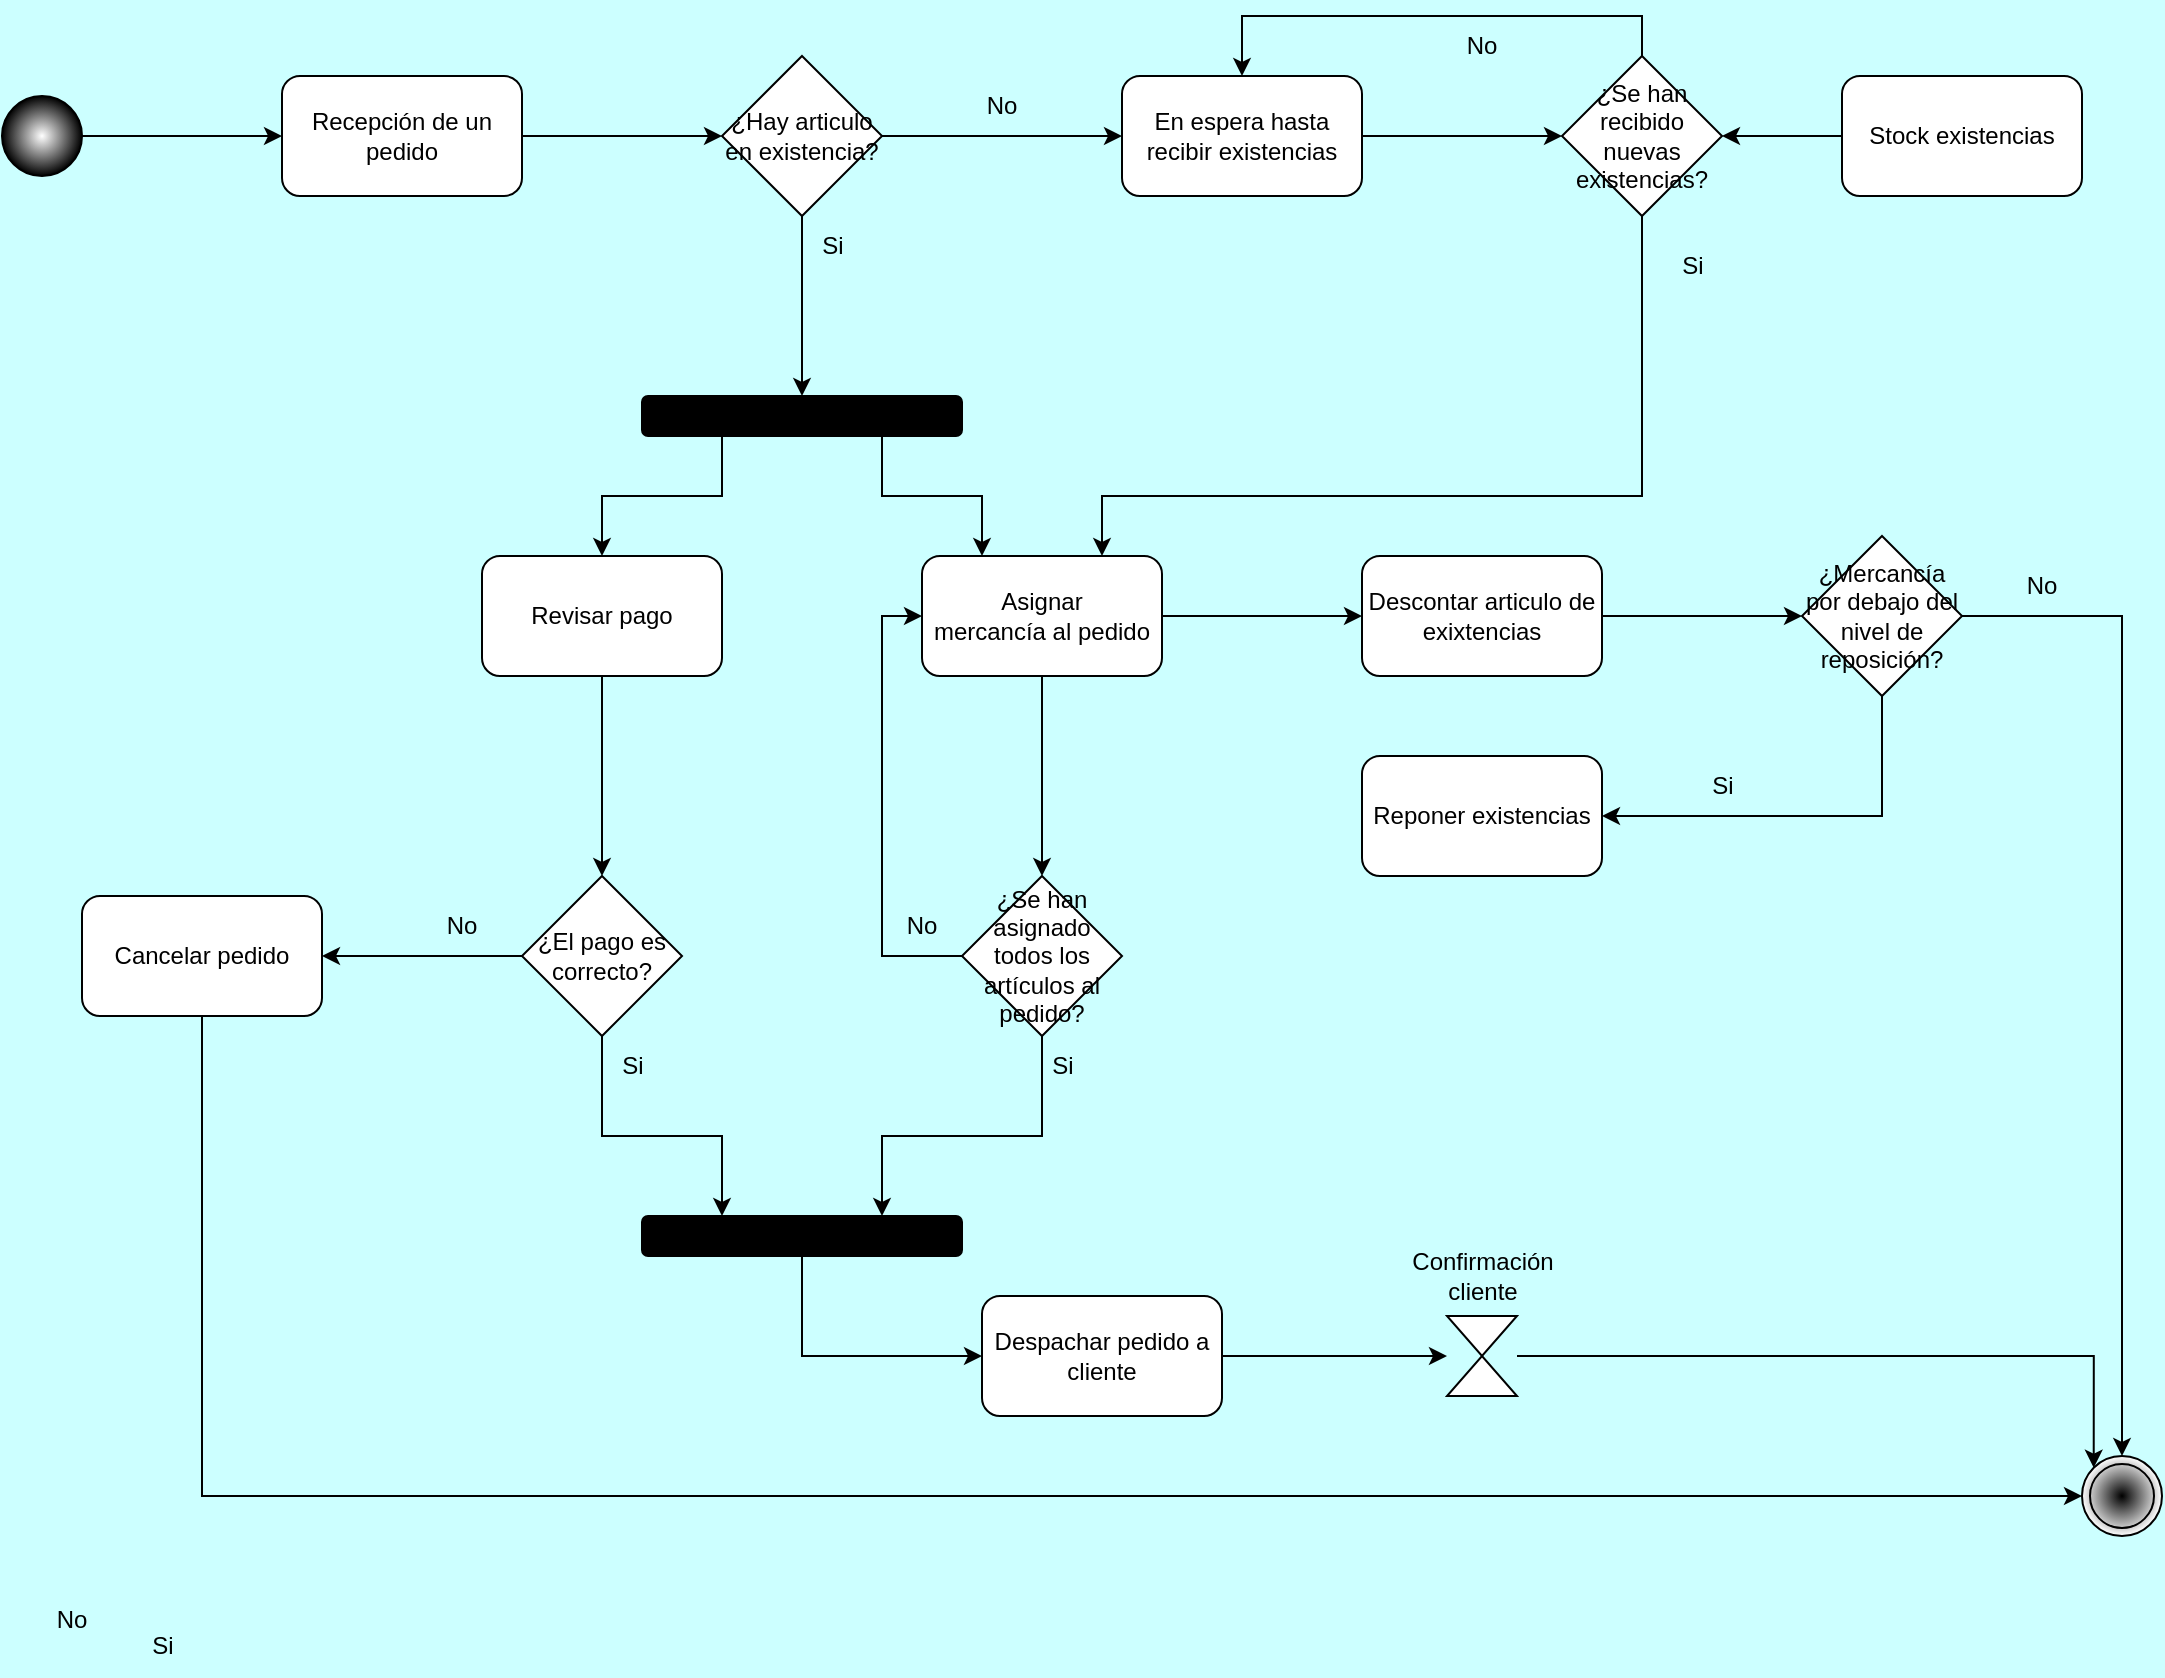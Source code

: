 <mxfile version="23.1.2" type="device">
  <diagram name="Página-1" id="Rganr19uKsDzd_jjGSZs">
    <mxGraphModel dx="1147" dy="631" grid="1" gridSize="10" guides="1" tooltips="1" connect="1" arrows="1" fold="1" page="1" pageScale="1" pageWidth="1169" pageHeight="827" background="#CCFFFF" math="0" shadow="0">
      <root>
        <mxCell id="0" />
        <mxCell id="1" parent="0" />
        <mxCell id="QX81qQhRw1458ZvsiOfz-3" style="edgeStyle=orthogonalEdgeStyle;rounded=0;orthogonalLoop=1;jettySize=auto;html=1;exitX=1;exitY=0.5;exitDx=0;exitDy=0;entryX=0;entryY=0.5;entryDx=0;entryDy=0;" edge="1" parent="1" source="KhnNNgycjfnA8WjDQx8Y-1" target="QX81qQhRw1458ZvsiOfz-2">
          <mxGeometry relative="1" as="geometry" />
        </mxCell>
        <mxCell id="KhnNNgycjfnA8WjDQx8Y-1" value="Recepción de un pedido" style="rounded=1;whiteSpace=wrap;html=1;" parent="1" vertex="1">
          <mxGeometry x="180" y="70" width="120" height="60" as="geometry" />
        </mxCell>
        <mxCell id="QX81qQhRw1458ZvsiOfz-1" style="edgeStyle=orthogonalEdgeStyle;rounded=0;orthogonalLoop=1;jettySize=auto;html=1;exitX=1;exitY=0.5;exitDx=0;exitDy=0;" edge="1" parent="1" source="KhnNNgycjfnA8WjDQx8Y-6" target="KhnNNgycjfnA8WjDQx8Y-1">
          <mxGeometry relative="1" as="geometry" />
        </mxCell>
        <mxCell id="KhnNNgycjfnA8WjDQx8Y-6" value="" style="ellipse;whiteSpace=wrap;html=1;aspect=fixed;fillColor=#FFFFFF;fillStyle=auto;gradientColor=#000000;gradientDirection=radial;" parent="1" vertex="1">
          <mxGeometry x="40" y="80" width="40" height="40" as="geometry" />
        </mxCell>
        <mxCell id="KhnNNgycjfnA8WjDQx8Y-18" value="" style="ellipse;shape=doubleEllipse;whiteSpace=wrap;html=1;aspect=fixed;gradientColor=#FFFFFF;gradientDirection=radial;fillColor=#000000;" parent="1" vertex="1">
          <mxGeometry x="1080" y="760" width="40" height="40" as="geometry" />
        </mxCell>
        <mxCell id="8gqbpLLkER0GLrXkm65x-8" value="No" style="text;html=1;strokeColor=none;fillColor=none;align=center;verticalAlign=middle;whiteSpace=wrap;rounded=0;" parent="1" vertex="1">
          <mxGeometry x="45" y="827" width="60" height="30" as="geometry" />
        </mxCell>
        <mxCell id="8gqbpLLkER0GLrXkm65x-9" value="Si" style="text;html=1;align=center;verticalAlign=middle;resizable=0;points=[];autosize=1;strokeColor=none;fillColor=none;" parent="1" vertex="1">
          <mxGeometry x="105" y="840" width="30" height="30" as="geometry" />
        </mxCell>
        <mxCell id="QX81qQhRw1458ZvsiOfz-5" style="edgeStyle=orthogonalEdgeStyle;rounded=0;orthogonalLoop=1;jettySize=auto;html=1;exitX=1;exitY=0.5;exitDx=0;exitDy=0;entryX=0;entryY=0.5;entryDx=0;entryDy=0;" edge="1" parent="1" source="QX81qQhRw1458ZvsiOfz-2" target="QX81qQhRw1458ZvsiOfz-4">
          <mxGeometry relative="1" as="geometry" />
        </mxCell>
        <mxCell id="QX81qQhRw1458ZvsiOfz-2" value="¿Hay articulo en existencia?" style="rhombus;whiteSpace=wrap;html=1;" vertex="1" parent="1">
          <mxGeometry x="400" y="60" width="80" height="80" as="geometry" />
        </mxCell>
        <mxCell id="QX81qQhRw1458ZvsiOfz-17" style="edgeStyle=orthogonalEdgeStyle;rounded=0;orthogonalLoop=1;jettySize=auto;html=1;exitX=1;exitY=0.5;exitDx=0;exitDy=0;entryX=0;entryY=0.5;entryDx=0;entryDy=0;" edge="1" parent="1" source="QX81qQhRw1458ZvsiOfz-4" target="QX81qQhRw1458ZvsiOfz-16">
          <mxGeometry relative="1" as="geometry" />
        </mxCell>
        <mxCell id="QX81qQhRw1458ZvsiOfz-4" value="En espera hasta recibir existencias" style="rounded=1;whiteSpace=wrap;html=1;" vertex="1" parent="1">
          <mxGeometry x="600" y="70" width="120" height="60" as="geometry" />
        </mxCell>
        <mxCell id="QX81qQhRw1458ZvsiOfz-12" style="edgeStyle=orthogonalEdgeStyle;rounded=0;orthogonalLoop=1;jettySize=auto;html=1;exitX=0.5;exitY=1;exitDx=0;exitDy=0;" edge="1" parent="1" source="QX81qQhRw1458ZvsiOfz-6" target="QX81qQhRw1458ZvsiOfz-11">
          <mxGeometry relative="1" as="geometry" />
        </mxCell>
        <mxCell id="QX81qQhRw1458ZvsiOfz-13" style="edgeStyle=orthogonalEdgeStyle;rounded=0;orthogonalLoop=1;jettySize=auto;html=1;exitX=1;exitY=0.5;exitDx=0;exitDy=0;" edge="1" parent="1" source="QX81qQhRw1458ZvsiOfz-6" target="QX81qQhRw1458ZvsiOfz-10">
          <mxGeometry relative="1" as="geometry" />
        </mxCell>
        <mxCell id="QX81qQhRw1458ZvsiOfz-6" value="&lt;div&gt;Asignar &lt;br&gt;&lt;/div&gt;&lt;div&gt;mercancía al pedido&lt;/div&gt;" style="rounded=1;whiteSpace=wrap;html=1;" vertex="1" parent="1">
          <mxGeometry x="500" y="310" width="120" height="60" as="geometry" />
        </mxCell>
        <mxCell id="QX81qQhRw1458ZvsiOfz-8" value="No" style="text;html=1;strokeColor=none;fillColor=none;align=center;verticalAlign=middle;whiteSpace=wrap;rounded=0;" vertex="1" parent="1">
          <mxGeometry x="510" y="70" width="60" height="30" as="geometry" />
        </mxCell>
        <mxCell id="QX81qQhRw1458ZvsiOfz-9" value="Si" style="text;html=1;align=center;verticalAlign=middle;resizable=0;points=[];autosize=1;strokeColor=none;fillColor=none;" vertex="1" parent="1">
          <mxGeometry x="440" y="140" width="30" height="30" as="geometry" />
        </mxCell>
        <mxCell id="QX81qQhRw1458ZvsiOfz-15" style="edgeStyle=orthogonalEdgeStyle;rounded=0;orthogonalLoop=1;jettySize=auto;html=1;exitX=1;exitY=0.5;exitDx=0;exitDy=0;entryX=0;entryY=0.5;entryDx=0;entryDy=0;" edge="1" parent="1" source="QX81qQhRw1458ZvsiOfz-10" target="QX81qQhRw1458ZvsiOfz-14">
          <mxGeometry relative="1" as="geometry" />
        </mxCell>
        <mxCell id="QX81qQhRw1458ZvsiOfz-10" value="Descontar articulo de exixtencias" style="rounded=1;whiteSpace=wrap;html=1;" vertex="1" parent="1">
          <mxGeometry x="720" y="310" width="120" height="60" as="geometry" />
        </mxCell>
        <mxCell id="QX81qQhRw1458ZvsiOfz-43" style="edgeStyle=orthogonalEdgeStyle;rounded=0;orthogonalLoop=1;jettySize=auto;html=1;exitX=0.5;exitY=1;exitDx=0;exitDy=0;entryX=0.75;entryY=0;entryDx=0;entryDy=0;" edge="1" parent="1" source="QX81qQhRw1458ZvsiOfz-11" target="QX81qQhRw1458ZvsiOfz-41">
          <mxGeometry relative="1" as="geometry">
            <Array as="points">
              <mxPoint x="560" y="600" />
              <mxPoint x="480" y="600" />
            </Array>
          </mxGeometry>
        </mxCell>
        <mxCell id="QX81qQhRw1458ZvsiOfz-46" style="edgeStyle=orthogonalEdgeStyle;rounded=0;orthogonalLoop=1;jettySize=auto;html=1;exitX=0;exitY=0.5;exitDx=0;exitDy=0;entryX=0;entryY=0.5;entryDx=0;entryDy=0;" edge="1" parent="1" source="QX81qQhRw1458ZvsiOfz-11" target="QX81qQhRw1458ZvsiOfz-6">
          <mxGeometry relative="1" as="geometry" />
        </mxCell>
        <mxCell id="QX81qQhRw1458ZvsiOfz-11" value="¿Se han asignado todos los artículos al pedido?" style="rhombus;whiteSpace=wrap;html=1;" vertex="1" parent="1">
          <mxGeometry x="520" y="470" width="80" height="80" as="geometry" />
        </mxCell>
        <mxCell id="QX81qQhRw1458ZvsiOfz-24" style="edgeStyle=orthogonalEdgeStyle;rounded=0;orthogonalLoop=1;jettySize=auto;html=1;exitX=0.5;exitY=1;exitDx=0;exitDy=0;entryX=1;entryY=0.5;entryDx=0;entryDy=0;" edge="1" parent="1" source="QX81qQhRw1458ZvsiOfz-14" target="QX81qQhRw1458ZvsiOfz-23">
          <mxGeometry relative="1" as="geometry" />
        </mxCell>
        <mxCell id="QX81qQhRw1458ZvsiOfz-26" style="edgeStyle=orthogonalEdgeStyle;rounded=0;orthogonalLoop=1;jettySize=auto;html=1;exitX=1;exitY=0.5;exitDx=0;exitDy=0;entryX=0.5;entryY=0;entryDx=0;entryDy=0;" edge="1" parent="1" source="QX81qQhRw1458ZvsiOfz-14" target="KhnNNgycjfnA8WjDQx8Y-18">
          <mxGeometry relative="1" as="geometry">
            <mxPoint x="1100" y="750" as="targetPoint" />
          </mxGeometry>
        </mxCell>
        <mxCell id="QX81qQhRw1458ZvsiOfz-14" value="¿Mercancía por debajo del nivel de reposición?" style="rhombus;whiteSpace=wrap;html=1;" vertex="1" parent="1">
          <mxGeometry x="940" y="300" width="80" height="80" as="geometry" />
        </mxCell>
        <mxCell id="QX81qQhRw1458ZvsiOfz-18" style="edgeStyle=orthogonalEdgeStyle;rounded=0;orthogonalLoop=1;jettySize=auto;html=1;exitX=0.5;exitY=1;exitDx=0;exitDy=0;entryX=0.75;entryY=0;entryDx=0;entryDy=0;" edge="1" parent="1" source="QX81qQhRw1458ZvsiOfz-16" target="QX81qQhRw1458ZvsiOfz-6">
          <mxGeometry relative="1" as="geometry">
            <Array as="points">
              <mxPoint x="860" y="280" />
              <mxPoint x="590" y="280" />
            </Array>
          </mxGeometry>
        </mxCell>
        <mxCell id="QX81qQhRw1458ZvsiOfz-21" style="edgeStyle=orthogonalEdgeStyle;rounded=0;orthogonalLoop=1;jettySize=auto;html=1;exitX=0.5;exitY=0;exitDx=0;exitDy=0;entryX=0.5;entryY=0;entryDx=0;entryDy=0;" edge="1" parent="1" source="QX81qQhRw1458ZvsiOfz-16" target="QX81qQhRw1458ZvsiOfz-4">
          <mxGeometry relative="1" as="geometry" />
        </mxCell>
        <mxCell id="QX81qQhRw1458ZvsiOfz-16" value="¿Se han recibido nuevas existencias?" style="rhombus;whiteSpace=wrap;html=1;" vertex="1" parent="1">
          <mxGeometry x="820" y="60" width="80" height="80" as="geometry" />
        </mxCell>
        <mxCell id="QX81qQhRw1458ZvsiOfz-19" value="Si" style="text;html=1;align=center;verticalAlign=middle;resizable=0;points=[];autosize=1;strokeColor=none;fillColor=none;" vertex="1" parent="1">
          <mxGeometry x="870" y="150" width="30" height="30" as="geometry" />
        </mxCell>
        <mxCell id="QX81qQhRw1458ZvsiOfz-22" value="No" style="text;html=1;strokeColor=none;fillColor=none;align=center;verticalAlign=middle;whiteSpace=wrap;rounded=0;" vertex="1" parent="1">
          <mxGeometry x="750" y="40" width="60" height="30" as="geometry" />
        </mxCell>
        <mxCell id="QX81qQhRw1458ZvsiOfz-23" value="Reponer existencias" style="rounded=1;whiteSpace=wrap;html=1;" vertex="1" parent="1">
          <mxGeometry x="720" y="410" width="120" height="60" as="geometry" />
        </mxCell>
        <mxCell id="QX81qQhRw1458ZvsiOfz-25" value="Si" style="text;html=1;align=center;verticalAlign=middle;resizable=0;points=[];autosize=1;strokeColor=none;fillColor=none;" vertex="1" parent="1">
          <mxGeometry x="885" y="410" width="30" height="30" as="geometry" />
        </mxCell>
        <mxCell id="QX81qQhRw1458ZvsiOfz-27" value="No" style="text;html=1;strokeColor=none;fillColor=none;align=center;verticalAlign=middle;whiteSpace=wrap;rounded=0;" vertex="1" parent="1">
          <mxGeometry x="1030" y="310" width="60" height="30" as="geometry" />
        </mxCell>
        <mxCell id="QX81qQhRw1458ZvsiOfz-31" style="edgeStyle=orthogonalEdgeStyle;rounded=0;orthogonalLoop=1;jettySize=auto;html=1;exitX=0.75;exitY=1;exitDx=0;exitDy=0;entryX=0.25;entryY=0;entryDx=0;entryDy=0;" edge="1" parent="1" source="QX81qQhRw1458ZvsiOfz-28" target="QX81qQhRw1458ZvsiOfz-6">
          <mxGeometry relative="1" as="geometry" />
        </mxCell>
        <mxCell id="QX81qQhRw1458ZvsiOfz-33" style="edgeStyle=orthogonalEdgeStyle;rounded=0;orthogonalLoop=1;jettySize=auto;html=1;exitX=0.25;exitY=1;exitDx=0;exitDy=0;" edge="1" parent="1" source="QX81qQhRw1458ZvsiOfz-28" target="QX81qQhRw1458ZvsiOfz-32">
          <mxGeometry relative="1" as="geometry" />
        </mxCell>
        <mxCell id="QX81qQhRw1458ZvsiOfz-28" value="" style="rounded=1;whiteSpace=wrap;html=1;fillColor=#000000;" vertex="1" parent="1">
          <mxGeometry x="360" y="230" width="160" height="20" as="geometry" />
        </mxCell>
        <mxCell id="QX81qQhRw1458ZvsiOfz-30" style="edgeStyle=orthogonalEdgeStyle;rounded=0;orthogonalLoop=1;jettySize=auto;html=1;exitX=0.5;exitY=1;exitDx=0;exitDy=0;entryX=0.5;entryY=0;entryDx=0;entryDy=0;" edge="1" parent="1" source="QX81qQhRw1458ZvsiOfz-2" target="QX81qQhRw1458ZvsiOfz-28">
          <mxGeometry relative="1" as="geometry" />
        </mxCell>
        <mxCell id="QX81qQhRw1458ZvsiOfz-32" value="Revisar pago" style="rounded=1;whiteSpace=wrap;html=1;" vertex="1" parent="1">
          <mxGeometry x="280" y="310" width="120" height="60" as="geometry" />
        </mxCell>
        <mxCell id="QX81qQhRw1458ZvsiOfz-38" style="edgeStyle=orthogonalEdgeStyle;rounded=0;orthogonalLoop=1;jettySize=auto;html=1;exitX=0;exitY=0.5;exitDx=0;exitDy=0;entryX=1;entryY=0.5;entryDx=0;entryDy=0;" edge="1" parent="1" source="QX81qQhRw1458ZvsiOfz-34" target="QX81qQhRw1458ZvsiOfz-37">
          <mxGeometry relative="1" as="geometry" />
        </mxCell>
        <mxCell id="QX81qQhRw1458ZvsiOfz-42" style="edgeStyle=orthogonalEdgeStyle;rounded=0;orthogonalLoop=1;jettySize=auto;html=1;exitX=0.5;exitY=1;exitDx=0;exitDy=0;entryX=0.25;entryY=0;entryDx=0;entryDy=0;" edge="1" parent="1" source="QX81qQhRw1458ZvsiOfz-34" target="QX81qQhRw1458ZvsiOfz-41">
          <mxGeometry relative="1" as="geometry">
            <Array as="points">
              <mxPoint x="340" y="600" />
              <mxPoint x="400" y="600" />
            </Array>
          </mxGeometry>
        </mxCell>
        <mxCell id="QX81qQhRw1458ZvsiOfz-34" value="¿El pago es correcto?" style="rhombus;whiteSpace=wrap;html=1;" vertex="1" parent="1">
          <mxGeometry x="300" y="470" width="80" height="80" as="geometry" />
        </mxCell>
        <mxCell id="QX81qQhRw1458ZvsiOfz-36" style="edgeStyle=orthogonalEdgeStyle;rounded=0;orthogonalLoop=1;jettySize=auto;html=1;exitX=0.5;exitY=1;exitDx=0;exitDy=0;entryX=0.5;entryY=0;entryDx=0;entryDy=0;" edge="1" parent="1" source="QX81qQhRw1458ZvsiOfz-32" target="QX81qQhRw1458ZvsiOfz-34">
          <mxGeometry relative="1" as="geometry">
            <mxPoint x="350" y="450" as="targetPoint" />
          </mxGeometry>
        </mxCell>
        <mxCell id="QX81qQhRw1458ZvsiOfz-40" style="edgeStyle=orthogonalEdgeStyle;rounded=0;orthogonalLoop=1;jettySize=auto;html=1;exitX=0.5;exitY=1;exitDx=0;exitDy=0;entryX=0;entryY=0.5;entryDx=0;entryDy=0;" edge="1" parent="1" source="QX81qQhRw1458ZvsiOfz-37" target="KhnNNgycjfnA8WjDQx8Y-18">
          <mxGeometry relative="1" as="geometry" />
        </mxCell>
        <mxCell id="QX81qQhRw1458ZvsiOfz-37" value="Cancelar pedido" style="rounded=1;whiteSpace=wrap;html=1;" vertex="1" parent="1">
          <mxGeometry x="80" y="480" width="120" height="60" as="geometry" />
        </mxCell>
        <mxCell id="QX81qQhRw1458ZvsiOfz-39" value="No" style="text;html=1;strokeColor=none;fillColor=none;align=center;verticalAlign=middle;whiteSpace=wrap;rounded=0;" vertex="1" parent="1">
          <mxGeometry x="240" y="480" width="60" height="30" as="geometry" />
        </mxCell>
        <mxCell id="QX81qQhRw1458ZvsiOfz-49" style="edgeStyle=orthogonalEdgeStyle;rounded=0;orthogonalLoop=1;jettySize=auto;html=1;exitX=0.5;exitY=1;exitDx=0;exitDy=0;entryX=0;entryY=0.5;entryDx=0;entryDy=0;" edge="1" parent="1" source="QX81qQhRw1458ZvsiOfz-41" target="QX81qQhRw1458ZvsiOfz-48">
          <mxGeometry relative="1" as="geometry" />
        </mxCell>
        <mxCell id="QX81qQhRw1458ZvsiOfz-41" value="" style="rounded=1;whiteSpace=wrap;html=1;fillColor=#000000;" vertex="1" parent="1">
          <mxGeometry x="360" y="640" width="160" height="20" as="geometry" />
        </mxCell>
        <mxCell id="QX81qQhRw1458ZvsiOfz-44" value="Si" style="text;html=1;align=center;verticalAlign=middle;resizable=0;points=[];autosize=1;strokeColor=none;fillColor=none;" vertex="1" parent="1">
          <mxGeometry x="555" y="550" width="30" height="30" as="geometry" />
        </mxCell>
        <mxCell id="QX81qQhRw1458ZvsiOfz-45" value="Si" style="text;html=1;align=center;verticalAlign=middle;resizable=0;points=[];autosize=1;strokeColor=none;fillColor=none;" vertex="1" parent="1">
          <mxGeometry x="340" y="550" width="30" height="30" as="geometry" />
        </mxCell>
        <mxCell id="QX81qQhRw1458ZvsiOfz-47" value="No" style="text;html=1;strokeColor=none;fillColor=none;align=center;verticalAlign=middle;whiteSpace=wrap;rounded=0;" vertex="1" parent="1">
          <mxGeometry x="470" y="480" width="60" height="30" as="geometry" />
        </mxCell>
        <mxCell id="QX81qQhRw1458ZvsiOfz-51" style="edgeStyle=orthogonalEdgeStyle;rounded=0;orthogonalLoop=1;jettySize=auto;html=1;exitX=1;exitY=0.5;exitDx=0;exitDy=0;entryX=0;entryY=0.5;entryDx=0;entryDy=0;" edge="1" parent="1" source="QX81qQhRw1458ZvsiOfz-48" target="QX81qQhRw1458ZvsiOfz-50">
          <mxGeometry relative="1" as="geometry" />
        </mxCell>
        <mxCell id="QX81qQhRw1458ZvsiOfz-48" value="&lt;div&gt;Despachar pedido a cliente&lt;/div&gt;" style="rounded=1;whiteSpace=wrap;html=1;" vertex="1" parent="1">
          <mxGeometry x="530" y="680" width="120" height="60" as="geometry" />
        </mxCell>
        <mxCell id="QX81qQhRw1458ZvsiOfz-53" style="edgeStyle=orthogonalEdgeStyle;rounded=0;orthogonalLoop=1;jettySize=auto;html=1;exitX=1;exitY=0.5;exitDx=0;exitDy=0;entryX=0;entryY=0;entryDx=0;entryDy=0;" edge="1" parent="1" source="QX81qQhRw1458ZvsiOfz-50" target="KhnNNgycjfnA8WjDQx8Y-18">
          <mxGeometry relative="1" as="geometry" />
        </mxCell>
        <mxCell id="QX81qQhRw1458ZvsiOfz-50" value="" style="shape=collate;whiteSpace=wrap;html=1;" vertex="1" parent="1">
          <mxGeometry x="762.5" y="690" width="35" height="40" as="geometry" />
        </mxCell>
        <mxCell id="QX81qQhRw1458ZvsiOfz-52" value="&lt;div&gt;Confirmación&lt;/div&gt;&lt;div&gt;cliente&lt;/div&gt;" style="text;html=1;align=center;verticalAlign=middle;resizable=0;points=[];autosize=1;strokeColor=none;fillColor=none;" vertex="1" parent="1">
          <mxGeometry x="735" y="650" width="90" height="40" as="geometry" />
        </mxCell>
        <mxCell id="QX81qQhRw1458ZvsiOfz-55" style="edgeStyle=orthogonalEdgeStyle;rounded=0;orthogonalLoop=1;jettySize=auto;html=1;exitX=0;exitY=0.5;exitDx=0;exitDy=0;entryX=1;entryY=0.5;entryDx=0;entryDy=0;" edge="1" parent="1" source="QX81qQhRw1458ZvsiOfz-54" target="QX81qQhRw1458ZvsiOfz-16">
          <mxGeometry relative="1" as="geometry" />
        </mxCell>
        <mxCell id="QX81qQhRw1458ZvsiOfz-54" value="&lt;div&gt;Stock existencias&lt;/div&gt;" style="rounded=1;whiteSpace=wrap;html=1;" vertex="1" parent="1">
          <mxGeometry x="960" y="70" width="120" height="60" as="geometry" />
        </mxCell>
      </root>
    </mxGraphModel>
  </diagram>
</mxfile>
